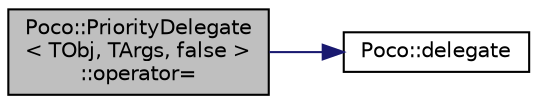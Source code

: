 digraph "Poco::PriorityDelegate&lt; TObj, TArgs, false &gt;::operator="
{
 // LATEX_PDF_SIZE
  edge [fontname="Helvetica",fontsize="10",labelfontname="Helvetica",labelfontsize="10"];
  node [fontname="Helvetica",fontsize="10",shape=record];
  rankdir="LR";
  Node1 [label="Poco::PriorityDelegate\l\< TObj, TArgs, false \>\l::operator=",height=0.2,width=0.4,color="black", fillcolor="grey75", style="filled", fontcolor="black",tooltip=" "];
  Node1 -> Node2 [color="midnightblue",fontsize="10",style="solid"];
  Node2 [label="Poco::delegate",height=0.2,width=0.4,color="black", fillcolor="white", style="filled",URL="$namespacePoco.html#a3c92b935465d543414d807c7884396ff",tooltip=" "];
}
